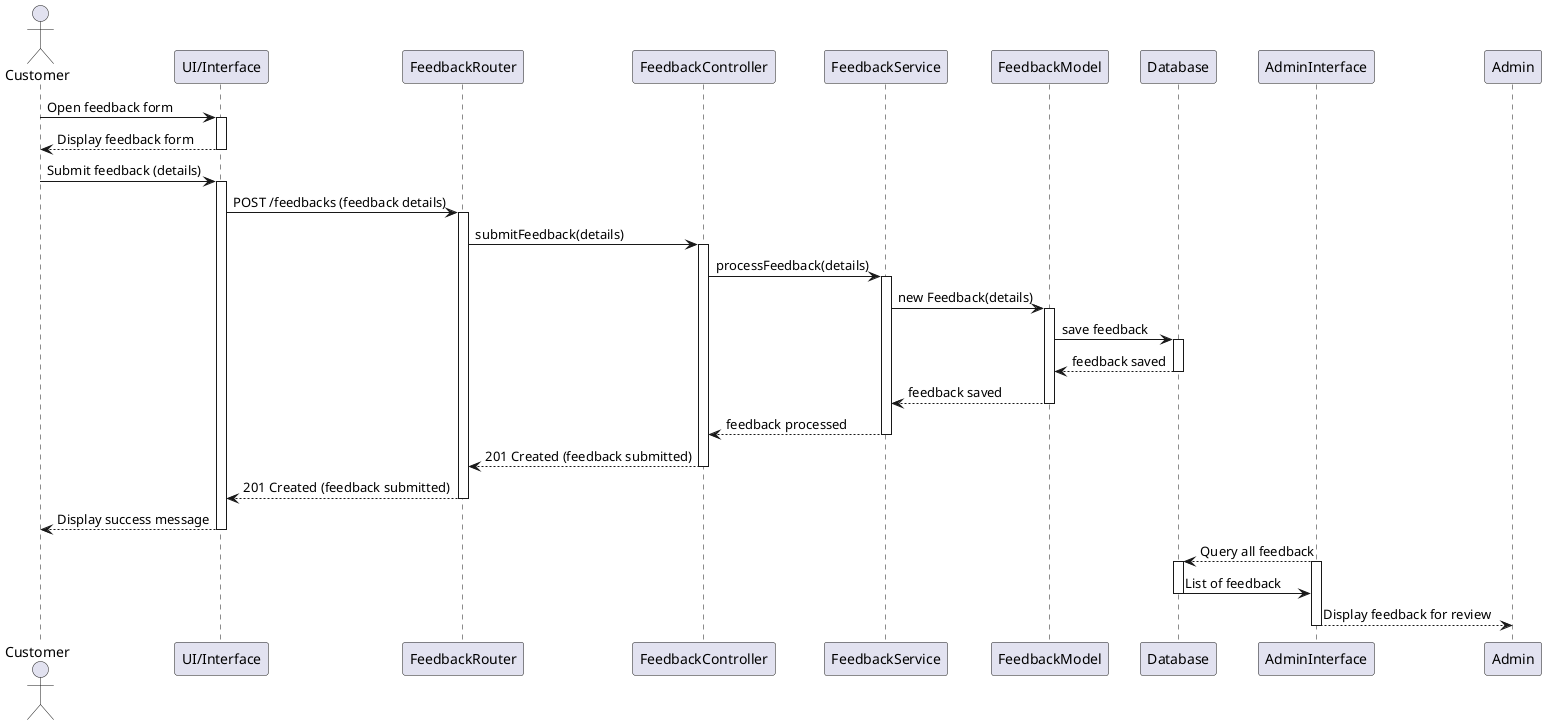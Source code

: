@startuml
actor Customer
participant "UI/Interface" as UI
participant "FeedbackRouter" as Router
participant "FeedbackController" as Controller
participant "FeedbackService" as Service
participant "FeedbackModel" as FeedbackModel
participant "Database" as DB
participant "AdminInterface" as AdminUI

Customer -> UI: Open feedback form
activate UI
UI --> Customer: Display feedback form
deactivate UI

Customer -> UI: Submit feedback (details)
activate UI
UI -> Router: POST /feedbacks (feedback details)
activate Router
Router -> Controller: submitFeedback(details)
activate Controller
Controller -> Service: processFeedback(details)
activate Service

Service -> FeedbackModel: new Feedback(details)
activate FeedbackModel
FeedbackModel -> DB: save feedback
activate DB
DB --> FeedbackModel: feedback saved
deactivate DB
FeedbackModel --> Service: feedback saved
deactivate FeedbackModel
Service --> Controller: feedback processed
deactivate Service

Controller --> Router: 201 Created (feedback submitted)
deactivate Controller
Router --> UI: 201 Created (feedback submitted)
deactivate Router
UI --> Customer: Display success message
deactivate UI

AdminUI --> DB: Query all feedback
activate AdminUI
activate DB
DB -> AdminUI: List of feedback
deactivate DB
AdminUI --> Admin: Display feedback for review
deactivate AdminUI
@enduml
